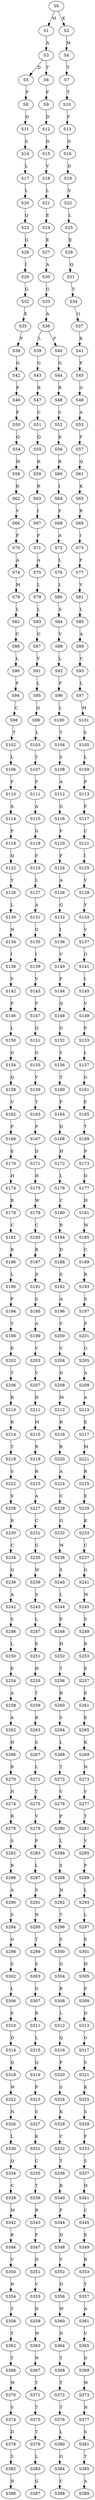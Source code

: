 strict digraph  {
	S0 -> S1 [ label = M ];
	S0 -> S2 [ label = K ];
	S1 -> S3 [ label = A ];
	S2 -> S4 [ label = M ];
	S3 -> S5 [ label = D ];
	S3 -> S6 [ label = T ];
	S4 -> S7 [ label = T ];
	S5 -> S8 [ label = F ];
	S6 -> S9 [ label = F ];
	S7 -> S10 [ label = T ];
	S8 -> S11 [ label = D ];
	S9 -> S12 [ label = D ];
	S10 -> S13 [ label = F ];
	S11 -> S14 [ label = S ];
	S12 -> S15 [ label = D ];
	S13 -> S16 [ label = D ];
	S14 -> S17 [ label = L ];
	S15 -> S18 [ label = V ];
	S16 -> S19 [ label = D ];
	S17 -> S20 [ label = L ];
	S18 -> S21 [ label = L ];
	S19 -> S22 [ label = V ];
	S20 -> S23 [ label = Q ];
	S21 -> S24 [ label = E ];
	S22 -> S25 [ label = L ];
	S23 -> S26 [ label = G ];
	S24 -> S27 [ label = E ];
	S25 -> S28 [ label = E ];
	S26 -> S29 [ label = I ];
	S27 -> S30 [ label = A ];
	S28 -> S31 [ label = Q ];
	S29 -> S32 [ label = G ];
	S30 -> S33 [ label = G ];
	S31 -> S34 [ label = V ];
	S32 -> S35 [ label = E ];
	S33 -> S36 [ label = A ];
	S34 -> S37 [ label = G ];
	S35 -> S38 [ label = F ];
	S36 -> S39 [ label = L ];
	S36 -> S40 [ label = F ];
	S37 -> S41 [ label = K ];
	S38 -> S42 [ label = G ];
	S39 -> S43 [ label = G ];
	S40 -> S44 [ label = G ];
	S41 -> S45 [ label = F ];
	S42 -> S46 [ label = P ];
	S43 -> S47 [ label = R ];
	S44 -> S48 [ label = R ];
	S45 -> S49 [ label = G ];
	S46 -> S50 [ label = F ];
	S47 -> S51 [ label = C ];
	S48 -> S52 [ label = C ];
	S49 -> S53 [ label = A ];
	S50 -> S54 [ label = Q ];
	S51 -> S55 [ label = Q ];
	S52 -> S56 [ label = K ];
	S53 -> S57 [ label = F ];
	S54 -> S58 [ label = H ];
	S55 -> S59 [ label = K ];
	S56 -> S60 [ label = R ];
	S57 -> S61 [ label = Q ];
	S58 -> S62 [ label = R ];
	S59 -> S63 [ label = R ];
	S60 -> S64 [ label = I ];
	S61 -> S65 [ label = K ];
	S62 -> S66 [ label = V ];
	S63 -> S67 [ label = I ];
	S64 -> S68 [ label = F ];
	S65 -> S69 [ label = R ];
	S66 -> S70 [ label = F ];
	S67 -> S71 [ label = F ];
	S68 -> S72 [ label = A ];
	S69 -> S73 [ label = I ];
	S70 -> S74 [ label = A ];
	S71 -> S75 [ label = A ];
	S72 -> S76 [ label = L ];
	S73 -> S77 [ label = F ];
	S74 -> S78 [ label = M ];
	S75 -> S79 [ label = L ];
	S76 -> S80 [ label = L ];
	S77 -> S81 [ label = V ];
	S78 -> S82 [ label = L ];
	S79 -> S83 [ label = L ];
	S80 -> S84 [ label = S ];
	S81 -> S85 [ label = L ];
	S82 -> S86 [ label = C ];
	S83 -> S87 [ label = G ];
	S84 -> S88 [ label = V ];
	S85 -> S89 [ label = A ];
	S86 -> S90 [ label = L ];
	S87 -> S91 [ label = V ];
	S88 -> S92 [ label = L ];
	S89 -> S93 [ label = C ];
	S90 -> S94 [ label = P ];
	S91 -> S95 [ label = L ];
	S92 -> S96 [ label = P ];
	S93 -> S97 [ label = L ];
	S94 -> S98 [ label = C ];
	S95 -> S99 [ label = Q ];
	S96 -> S100 [ label = L ];
	S97 -> S101 [ label = M ];
	S98 -> S102 [ label = T ];
	S99 -> S103 [ label = L ];
	S100 -> S104 [ label = T ];
	S101 -> S105 [ label = S ];
	S102 -> S106 [ label = L ];
	S103 -> S107 [ label = T ];
	S104 -> S108 [ label = S ];
	S105 -> S109 [ label = L ];
	S106 -> S110 [ label = F ];
	S107 -> S111 [ label = F ];
	S108 -> S112 [ label = A ];
	S109 -> S113 [ label = P ];
	S110 -> S114 [ label = A ];
	S111 -> S115 [ label = A ];
	S112 -> S116 [ label = G ];
	S113 -> S117 [ label = F ];
	S114 -> S118 [ label = F ];
	S115 -> S119 [ label = G ];
	S116 -> S120 [ label = F ];
	S117 -> S121 [ label = C ];
	S118 -> S122 [ label = Q ];
	S119 -> S123 [ label = F ];
	S120 -> S124 [ label = F ];
	S121 -> S125 [ label = I ];
	S122 -> S126 [ label = Y ];
	S123 -> S127 [ label = L ];
	S124 -> S128 [ label = A ];
	S125 -> S129 [ label = V ];
	S126 -> S130 [ label = L ];
	S127 -> S131 [ label = A ];
	S128 -> S132 [ label = G ];
	S129 -> S133 [ label = Y ];
	S130 -> S134 [ label = N ];
	S131 -> S135 [ label = G ];
	S132 -> S136 [ label = I ];
	S133 -> S137 [ label = V ];
	S134 -> S138 [ label = I ];
	S135 -> S139 [ label = I ];
	S136 -> S140 [ label = V ];
	S137 -> S141 [ label = G ];
	S138 -> S142 [ label = V ];
	S139 -> S143 [ label = V ];
	S140 -> S144 [ label = F ];
	S141 -> S145 [ label = I ];
	S142 -> S146 [ label = F ];
	S143 -> S147 [ label = F ];
	S144 -> S148 [ label = Q ];
	S145 -> S149 [ label = V ];
	S146 -> S150 [ label = L ];
	S147 -> S151 [ label = Q ];
	S148 -> S152 [ label = G ];
	S149 -> S153 [ label = F ];
	S150 -> S154 [ label = G ];
	S151 -> S155 [ label = G ];
	S152 -> S156 [ label = Y ];
	S153 -> S157 [ label = L ];
	S154 -> S158 [ label = Q ];
	S155 -> S159 [ label = Y ];
	S156 -> S160 [ label = T ];
	S157 -> S161 [ label = G ];
	S158 -> S162 [ label = V ];
	S159 -> S163 [ label = T ];
	S160 -> S164 [ label = P ];
	S161 -> S165 [ label = F ];
	S162 -> S166 [ label = P ];
	S163 -> S167 [ label = P ];
	S164 -> S168 [ label = D ];
	S165 -> S169 [ label = T ];
	S166 -> S170 [ label = E ];
	S167 -> S171 [ label = D ];
	S168 -> S172 [ label = H ];
	S169 -> S173 [ label = P ];
	S170 -> S174 [ label = H ];
	S171 -> S175 [ label = H ];
	S172 -> S176 [ label = L ];
	S173 -> S177 [ label = D ];
	S174 -> S178 [ label = R ];
	S175 -> S179 [ label = W ];
	S176 -> S180 [ label = C ];
	S177 -> S181 [ label = H ];
	S178 -> S182 [ label = C ];
	S179 -> S183 [ label = C ];
	S180 -> S184 [ label = R ];
	S181 -> S185 [ label = W ];
	S182 -> S186 [ label = R ];
	S183 -> S187 [ label = R ];
	S184 -> S188 [ label = D ];
	S185 -> S189 [ label = C ];
	S186 -> S190 [ label = L ];
	S187 -> S191 [ label = D ];
	S188 -> S192 [ label = S ];
	S189 -> S193 [ label = R ];
	S190 -> S194 [ label = P ];
	S191 -> S195 [ label = S ];
	S192 -> S196 [ label = A ];
	S193 -> S197 [ label = S ];
	S194 -> S198 [ label = T ];
	S195 -> S199 [ label = A ];
	S196 -> S200 [ label = V ];
	S197 -> S201 [ label = P ];
	S198 -> S202 [ label = E ];
	S199 -> S203 [ label = V ];
	S200 -> S204 [ label = V ];
	S201 -> S205 [ label = G ];
	S202 -> S206 [ label = T ];
	S203 -> S207 [ label = V ];
	S204 -> S208 [ label = D ];
	S205 -> S209 [ label = A ];
	S206 -> S210 [ label = R ];
	S207 -> S211 [ label = D ];
	S208 -> S212 [ label = M ];
	S209 -> S213 [ label = A ];
	S210 -> S214 [ label = R ];
	S211 -> S215 [ label = M ];
	S212 -> S216 [ label = R ];
	S213 -> S217 [ label = E ];
	S214 -> S218 [ label = T ];
	S215 -> S219 [ label = R ];
	S216 -> S220 [ label = R ];
	S217 -> S221 [ label = M ];
	S218 -> S222 [ label = S ];
	S219 -> S223 [ label = R ];
	S220 -> S224 [ label = A ];
	S221 -> S225 [ label = R ];
	S222 -> S226 [ label = S ];
	S223 -> S227 [ label = A ];
	S224 -> S228 [ label = C ];
	S225 -> S229 [ label = E ];
	S226 -> S230 [ label = R ];
	S227 -> S231 [ label = C ];
	S228 -> S232 [ label = G ];
	S229 -> S233 [ label = K ];
	S230 -> S234 [ label = C ];
	S231 -> S235 [ label = G ];
	S232 -> S236 [ label = W ];
	S233 -> S237 [ label = C ];
	S234 -> S238 [ label = G ];
	S235 -> S239 [ label = W ];
	S236 -> S240 [ label = S ];
	S237 -> S241 [ label = G ];
	S238 -> S242 [ label = A ];
	S239 -> S243 [ label = S ];
	S240 -> S244 [ label = L ];
	S241 -> S245 [ label = W ];
	S242 -> S246 [ label = S ];
	S243 -> S247 [ label = L ];
	S244 -> S248 [ label = E ];
	S245 -> S249 [ label = S ];
	S246 -> S250 [ label = L ];
	S247 -> S251 [ label = E ];
	S248 -> S252 [ label = H ];
	S249 -> S253 [ label = R ];
	S250 -> S254 [ label = E ];
	S251 -> S255 [ label = H ];
	S252 -> S256 [ label = T ];
	S253 -> S257 [ label = E ];
	S254 -> S258 [ label = A ];
	S255 -> S259 [ label = T ];
	S256 -> S260 [ label = R ];
	S257 -> S261 [ label = E ];
	S258 -> S262 [ label = A ];
	S259 -> S263 [ label = R ];
	S260 -> S264 [ label = S ];
	S261 -> S265 [ label = E ];
	S262 -> S266 [ label = H ];
	S263 -> S267 [ label = S ];
	S264 -> S268 [ label = L ];
	S265 -> S269 [ label = K ];
	S266 -> S270 [ label = R ];
	S267 -> S271 [ label = L ];
	S268 -> S272 [ label = T ];
	S269 -> S273 [ label = N ];
	S270 -> S274 [ label = N ];
	S271 -> S275 [ label = T ];
	S272 -> S276 [ label = V ];
	S273 -> S277 [ label = Y ];
	S274 -> S278 [ label = R ];
	S275 -> S279 [ label = V ];
	S276 -> S280 [ label = P ];
	S277 -> S281 [ label = T ];
	S278 -> S282 [ label = S ];
	S279 -> S283 [ label = P ];
	S280 -> S284 [ label = L ];
	S281 -> S285 [ label = V ];
	S282 -> S286 [ label = R ];
	S283 -> S287 [ label = L ];
	S284 -> S288 [ label = S ];
	S285 -> S289 [ label = P ];
	S286 -> S290 [ label = A ];
	S287 -> S291 [ label = S ];
	S288 -> S292 [ label = N ];
	S289 -> S293 [ label = L ];
	S290 -> S294 [ label = S ];
	S291 -> S295 [ label = N ];
	S292 -> S296 [ label = T ];
	S293 -> S297 [ label = L ];
	S294 -> S298 [ label = G ];
	S295 -> S299 [ label = T ];
	S296 -> S300 [ label = S ];
	S297 -> S301 [ label = E ];
	S298 -> S302 [ label = S ];
	S299 -> S303 [ label = S ];
	S300 -> S304 [ label = G ];
	S301 -> S305 [ label = H ];
	S302 -> S306 [ label = L ];
	S303 -> S307 [ label = G ];
	S304 -> S308 [ label = R ];
	S305 -> S309 [ label = F ];
	S306 -> S310 [ label = E ];
	S307 -> S311 [ label = R ];
	S308 -> S312 [ label = L ];
	S309 -> S313 [ label = D ];
	S310 -> S314 [ label = D ];
	S311 -> S315 [ label = L ];
	S312 -> S316 [ label = Q ];
	S313 -> S317 [ label = G ];
	S314 -> S318 [ label = Q ];
	S315 -> S319 [ label = Q ];
	S316 -> S320 [ label = P ];
	S317 -> S321 [ label = S ];
	S318 -> S322 [ label = W ];
	S319 -> S323 [ label = P ];
	S320 -> S324 [ label = S ];
	S321 -> S325 [ label = K ];
	S322 -> S326 [ label = N ];
	S323 -> S327 [ label = S ];
	S324 -> S328 [ label = K ];
	S325 -> S329 [ label = S ];
	S326 -> S330 [ label = L ];
	S327 -> S331 [ label = K ];
	S328 -> S332 [ label = C ];
	S329 -> S333 [ label = F ];
	S330 -> S334 [ label = Q ];
	S331 -> S335 [ label = C ];
	S332 -> S336 [ label = T ];
	S333 -> S337 [ label = S ];
	S334 -> S338 [ label = C ];
	S335 -> S339 [ label = T ];
	S336 -> S340 [ label = R ];
	S337 -> S341 [ label = H ];
	S338 -> S342 [ label = M ];
	S339 -> S343 [ label = R ];
	S340 -> S344 [ label = F ];
	S341 -> S345 [ label = C ];
	S342 -> S346 [ label = R ];
	S343 -> S347 [ label = F ];
	S344 -> S348 [ label = D ];
	S345 -> S349 [ label = E ];
	S346 -> S350 [ label = V ];
	S347 -> S351 [ label = D ];
	S348 -> S352 [ label = V ];
	S349 -> S353 [ label = R ];
	S350 -> S354 [ label = N ];
	S351 -> S355 [ label = V ];
	S352 -> S356 [ label = D ];
	S353 -> S357 [ label = Y ];
	S354 -> S358 [ label = T ];
	S355 -> S359 [ label = D ];
	S356 -> S360 [ label = W ];
	S357 -> S361 [ label = A ];
	S358 -> S362 [ label = T ];
	S359 -> S363 [ label = W ];
	S360 -> S364 [ label = N ];
	S361 -> S365 [ label = V ];
	S362 -> S366 [ label = T ];
	S363 -> S367 [ label = N ];
	S364 -> S368 [ label = T ];
	S365 -> S369 [ label = D ];
	S366 -> S370 [ label = W ];
	S367 -> S371 [ label = T ];
	S368 -> S372 [ label = T ];
	S369 -> S373 [ label = W ];
	S370 -> S374 [ label = S ];
	S371 -> S375 [ label = T ];
	S372 -> S376 [ label = T ];
	S373 -> S377 [ label = N ];
	S374 -> S378 [ label = D ];
	S375 -> S379 [ label = T ];
	S376 -> S380 [ label = L ];
	S377 -> S381 [ label = S ];
	S378 -> S382 [ label = S ];
	S379 -> S383 [ label = L ];
	S380 -> S384 [ label = G ];
	S381 -> S385 [ label = T ];
	S382 -> S386 [ label = N ];
	S383 -> S387 [ label = G ];
	S384 -> S388 [ label = C ];
	S385 -> S389 [ label = A ];
}
